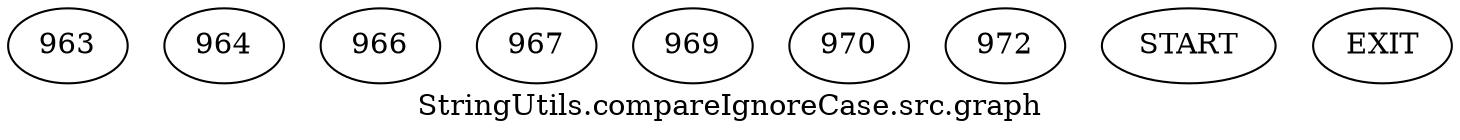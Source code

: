 /* --------------------------------------------------- */
/* Generated by Dr. Garbage Control Flow Graph Factory */
/* http://www.drgarbage.com                            */
/* Version: 4.5.0.201508311741                         */
/* Retrieved on: 2020-01-06 15:47:27.383               */
/* --------------------------------------------------- */
digraph "StringUtils.compareIgnoreCase.src.graph" {
 graph [label="StringUtils.compareIgnoreCase.src.graph"];
 2 [label="963" ]
 3 [label="964" ]
 4 [label="966" ]
 5 [label="967" ]
 6 [label="969" ]
 7 [label="970" ]
 8 [label="972" ]
 9 [label="START" ]
 10 [label="EXIT" ]
 9  2
 2  3
 2  4
 4  5
 4  6
 6  7
 6  8
 3  10
 5  10
 7  10
 8  10
}
